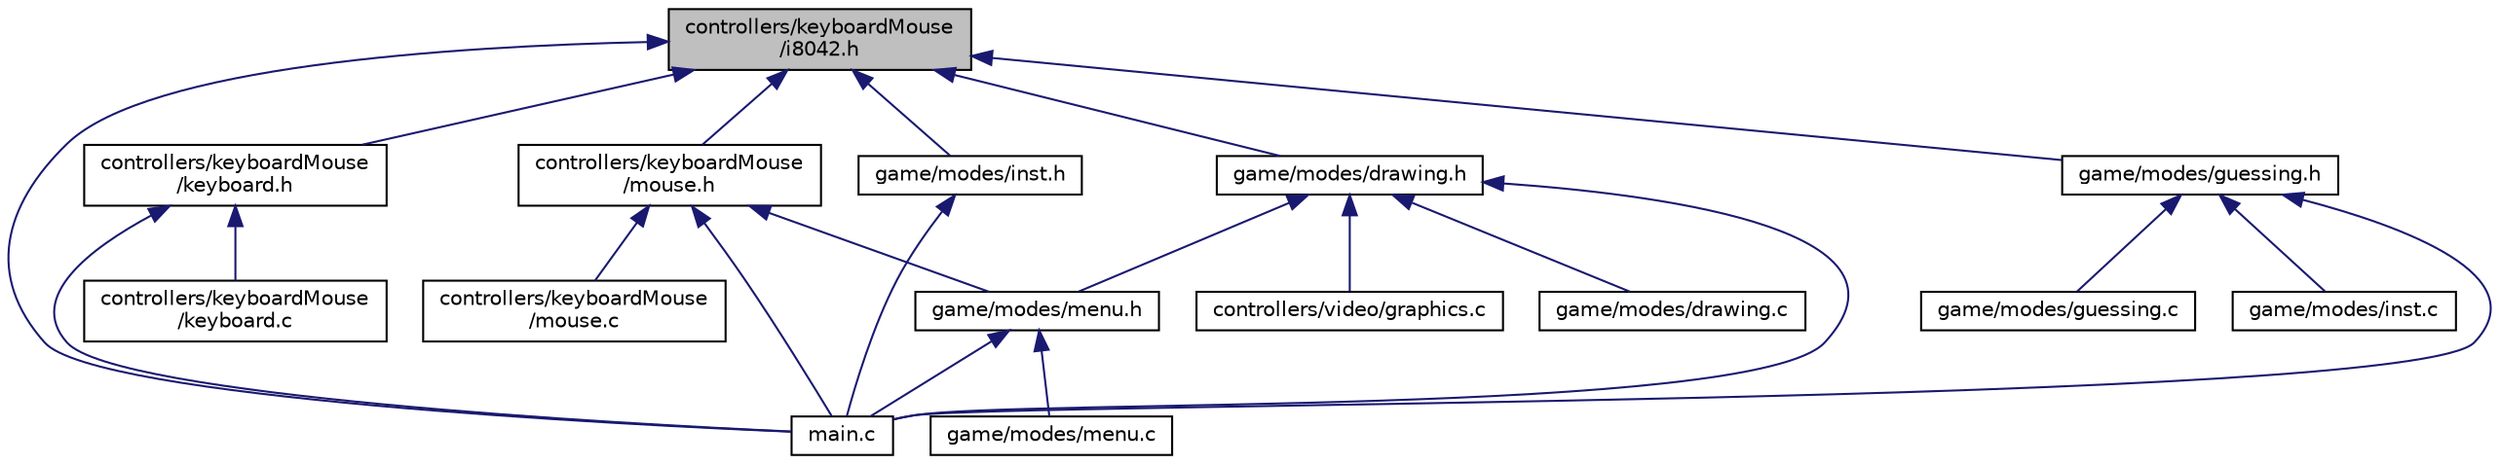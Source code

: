 digraph "controllers/keyboardMouse/i8042.h"
{
 // LATEX_PDF_SIZE
  edge [fontname="Helvetica",fontsize="10",labelfontname="Helvetica",labelfontsize="10"];
  node [fontname="Helvetica",fontsize="10",shape=record];
  Node1 [label="controllers/keyboardMouse\l/i8042.h",height=0.2,width=0.4,color="black", fillcolor="grey75", style="filled", fontcolor="black",tooltip=" "];
  Node1 -> Node2 [dir="back",color="midnightblue",fontsize="10",style="solid"];
  Node2 [label="controllers/keyboardMouse\l/keyboard.h",height=0.2,width=0.4,color="black", fillcolor="white", style="filled",URL="$keyboard_8h.html",tooltip=" "];
  Node2 -> Node3 [dir="back",color="midnightblue",fontsize="10",style="solid"];
  Node3 [label="controllers/keyboardMouse\l/keyboard.c",height=0.2,width=0.4,color="black", fillcolor="white", style="filled",URL="$keyboard_8c.html",tooltip=" "];
  Node2 -> Node4 [dir="back",color="midnightblue",fontsize="10",style="solid"];
  Node4 [label="main.c",height=0.2,width=0.4,color="black", fillcolor="white", style="filled",URL="$main_8c.html",tooltip=" "];
  Node1 -> Node5 [dir="back",color="midnightblue",fontsize="10",style="solid"];
  Node5 [label="controllers/keyboardMouse\l/mouse.h",height=0.2,width=0.4,color="black", fillcolor="white", style="filled",URL="$mouse_8h.html",tooltip=" "];
  Node5 -> Node6 [dir="back",color="midnightblue",fontsize="10",style="solid"];
  Node6 [label="controllers/keyboardMouse\l/mouse.c",height=0.2,width=0.4,color="black", fillcolor="white", style="filled",URL="$mouse_8c.html",tooltip=" "];
  Node5 -> Node7 [dir="back",color="midnightblue",fontsize="10",style="solid"];
  Node7 [label="game/modes/menu.h",height=0.2,width=0.4,color="black", fillcolor="white", style="filled",URL="$menu_8h.html",tooltip=" "];
  Node7 -> Node8 [dir="back",color="midnightblue",fontsize="10",style="solid"];
  Node8 [label="game/modes/menu.c",height=0.2,width=0.4,color="black", fillcolor="white", style="filled",URL="$menu_8c.html",tooltip=" "];
  Node7 -> Node4 [dir="back",color="midnightblue",fontsize="10",style="solid"];
  Node5 -> Node4 [dir="back",color="midnightblue",fontsize="10",style="solid"];
  Node1 -> Node9 [dir="back",color="midnightblue",fontsize="10",style="solid"];
  Node9 [label="game/modes/drawing.h",height=0.2,width=0.4,color="black", fillcolor="white", style="filled",URL="$drawing_8h.html",tooltip=" "];
  Node9 -> Node10 [dir="back",color="midnightblue",fontsize="10",style="solid"];
  Node10 [label="controllers/video/graphics.c",height=0.2,width=0.4,color="black", fillcolor="white", style="filled",URL="$graphics_8c.html",tooltip=" "];
  Node9 -> Node11 [dir="back",color="midnightblue",fontsize="10",style="solid"];
  Node11 [label="game/modes/drawing.c",height=0.2,width=0.4,color="black", fillcolor="white", style="filled",URL="$drawing_8c.html",tooltip=" "];
  Node9 -> Node7 [dir="back",color="midnightblue",fontsize="10",style="solid"];
  Node9 -> Node4 [dir="back",color="midnightblue",fontsize="10",style="solid"];
  Node1 -> Node12 [dir="back",color="midnightblue",fontsize="10",style="solid"];
  Node12 [label="game/modes/guessing.h",height=0.2,width=0.4,color="black", fillcolor="white", style="filled",URL="$guessing_8h.html",tooltip=" "];
  Node12 -> Node13 [dir="back",color="midnightblue",fontsize="10",style="solid"];
  Node13 [label="game/modes/guessing.c",height=0.2,width=0.4,color="black", fillcolor="white", style="filled",URL="$guessing_8c.html",tooltip=" "];
  Node12 -> Node14 [dir="back",color="midnightblue",fontsize="10",style="solid"];
  Node14 [label="game/modes/inst.c",height=0.2,width=0.4,color="black", fillcolor="white", style="filled",URL="$inst_8c.html",tooltip=" "];
  Node12 -> Node4 [dir="back",color="midnightblue",fontsize="10",style="solid"];
  Node1 -> Node15 [dir="back",color="midnightblue",fontsize="10",style="solid"];
  Node15 [label="game/modes/inst.h",height=0.2,width=0.4,color="black", fillcolor="white", style="filled",URL="$inst_8h.html",tooltip=" "];
  Node15 -> Node4 [dir="back",color="midnightblue",fontsize="10",style="solid"];
  Node1 -> Node4 [dir="back",color="midnightblue",fontsize="10",style="solid"];
}
